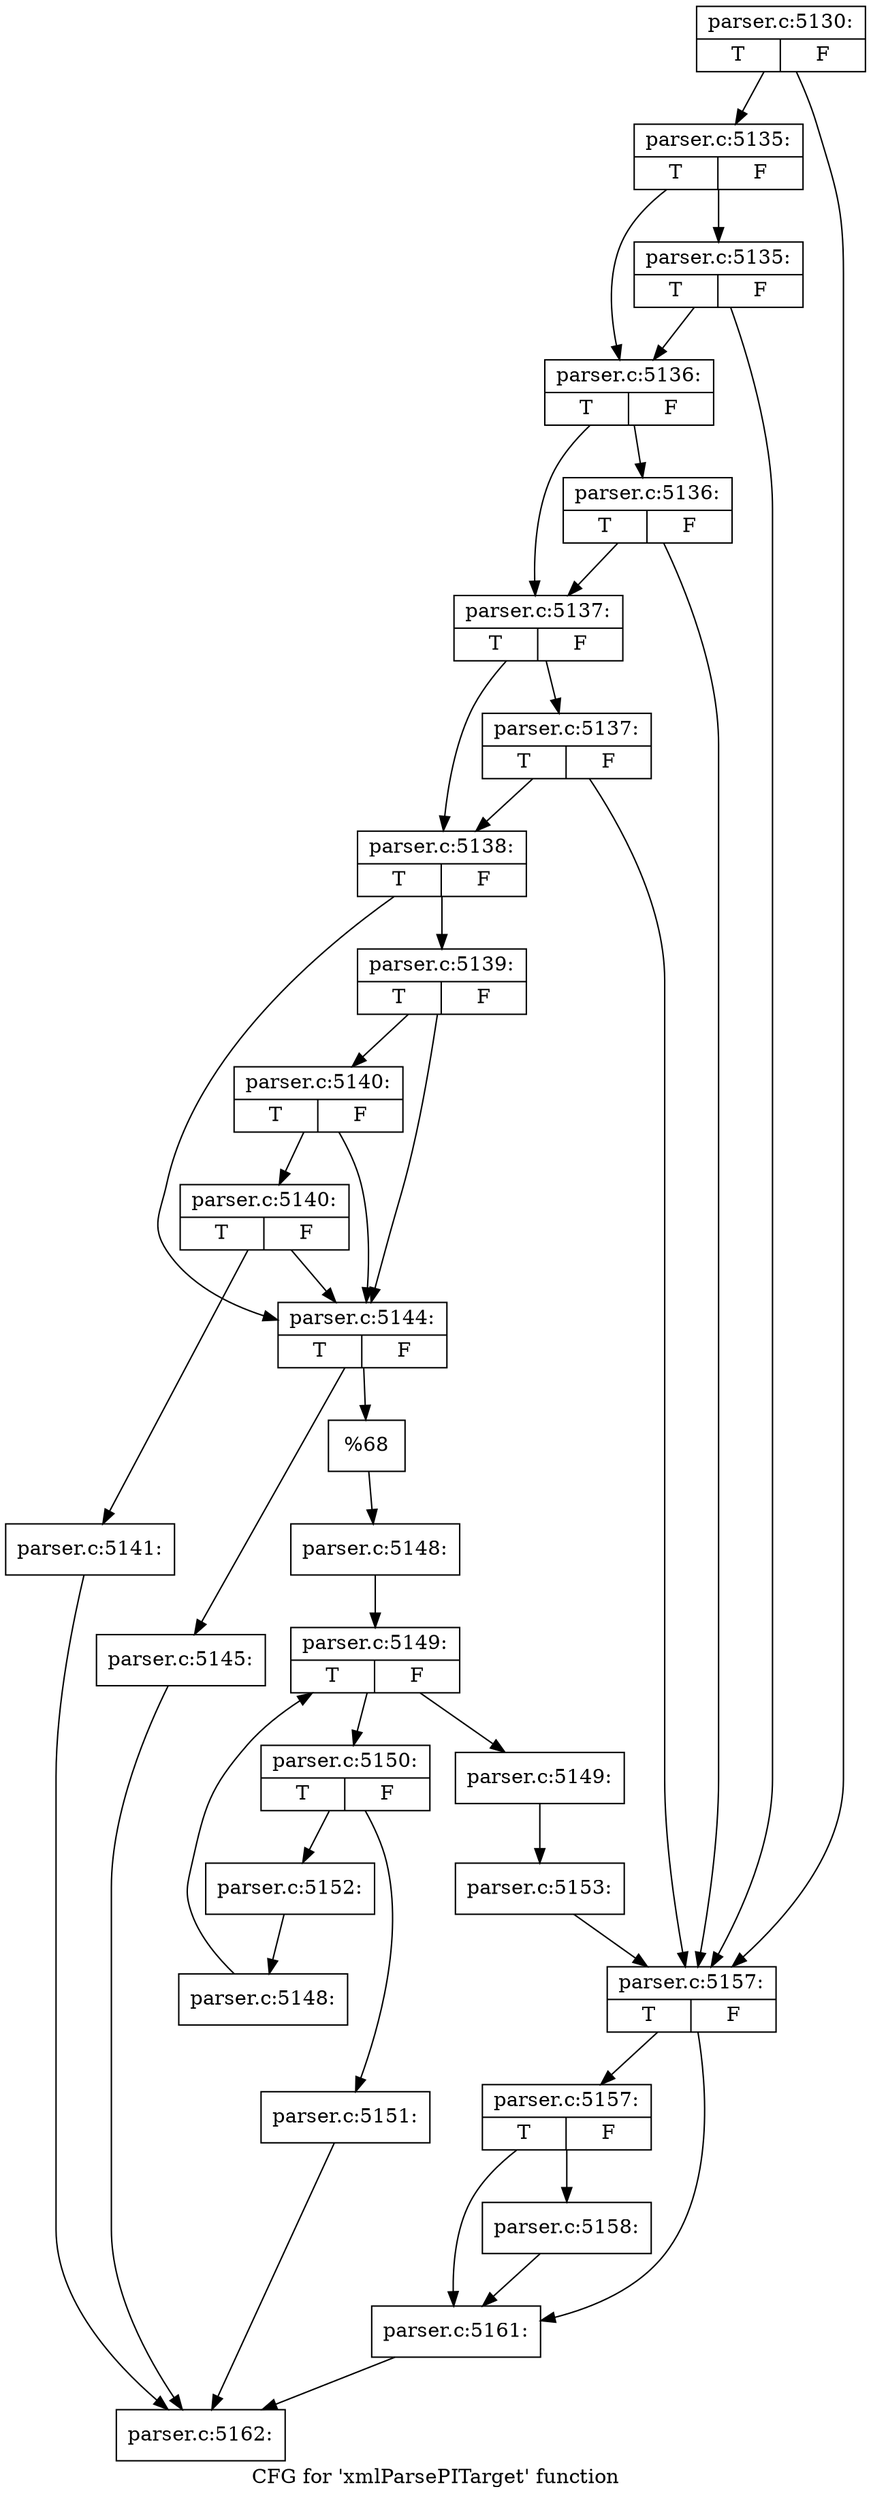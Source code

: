 digraph "CFG for 'xmlParsePITarget' function" {
	label="CFG for 'xmlParsePITarget' function";

	Node0x59845b0 [shape=record,label="{parser.c:5130:|{<s0>T|<s1>F}}"];
	Node0x59845b0 -> Node0x599e4f0;
	Node0x59845b0 -> Node0x599e3a0;
	Node0x599e4f0 [shape=record,label="{parser.c:5135:|{<s0>T|<s1>F}}"];
	Node0x599e4f0 -> Node0x599e470;
	Node0x599e4f0 -> Node0x5847ed0;
	Node0x5847ed0 [shape=record,label="{parser.c:5135:|{<s0>T|<s1>F}}"];
	Node0x5847ed0 -> Node0x599e470;
	Node0x5847ed0 -> Node0x599e3a0;
	Node0x599e470 [shape=record,label="{parser.c:5136:|{<s0>T|<s1>F}}"];
	Node0x599e470 -> Node0x599e3f0;
	Node0x599e470 -> Node0x5848620;
	Node0x5848620 [shape=record,label="{parser.c:5136:|{<s0>T|<s1>F}}"];
	Node0x5848620 -> Node0x599e3f0;
	Node0x5848620 -> Node0x599e3a0;
	Node0x599e3f0 [shape=record,label="{parser.c:5137:|{<s0>T|<s1>F}}"];
	Node0x599e3f0 -> Node0x599e350;
	Node0x599e3f0 -> Node0x5848da0;
	Node0x5848da0 [shape=record,label="{parser.c:5137:|{<s0>T|<s1>F}}"];
	Node0x5848da0 -> Node0x599e350;
	Node0x5848da0 -> Node0x599e3a0;
	Node0x599e350 [shape=record,label="{parser.c:5138:|{<s0>T|<s1>F}}"];
	Node0x599e350 -> Node0x5849ab0;
	Node0x599e350 -> Node0x5849960;
	Node0x5849ab0 [shape=record,label="{parser.c:5139:|{<s0>T|<s1>F}}"];
	Node0x5849ab0 -> Node0x5849a30;
	Node0x5849ab0 -> Node0x5849960;
	Node0x5849a30 [shape=record,label="{parser.c:5140:|{<s0>T|<s1>F}}"];
	Node0x5849a30 -> Node0x58499b0;
	Node0x5849a30 -> Node0x5849960;
	Node0x58499b0 [shape=record,label="{parser.c:5140:|{<s0>T|<s1>F}}"];
	Node0x58499b0 -> Node0x58498c0;
	Node0x58499b0 -> Node0x5849960;
	Node0x58498c0 [shape=record,label="{parser.c:5141:}"];
	Node0x58498c0 -> Node0x59848e0;
	Node0x5849960 [shape=record,label="{parser.c:5144:|{<s0>T|<s1>F}}"];
	Node0x5849960 -> Node0x584b150;
	Node0x5849960 -> Node0x584b1a0;
	Node0x584b150 [shape=record,label="{parser.c:5145:}"];
	Node0x584b150 -> Node0x59848e0;
	Node0x584b1a0 [shape=record,label="{%68}"];
	Node0x584b1a0 -> Node0x5849910;
	Node0x5849910 [shape=record,label="{parser.c:5148:}"];
	Node0x5849910 -> Node0x584bcb0;
	Node0x584bcb0 [shape=record,label="{parser.c:5149:|{<s0>T|<s1>F}}"];
	Node0x584bcb0 -> Node0x584c0a0;
	Node0x584bcb0 -> Node0x584c0f0;
	Node0x584c0a0 [shape=record,label="{parser.c:5149:}"];
	Node0x584c0a0 -> Node0x584bb10;
	Node0x584c0f0 [shape=record,label="{parser.c:5150:|{<s0>T|<s1>F}}"];
	Node0x584c0f0 -> Node0x584c5a0;
	Node0x584c0f0 -> Node0x584c5f0;
	Node0x584c5a0 [shape=record,label="{parser.c:5151:}"];
	Node0x584c5a0 -> Node0x59848e0;
	Node0x584c5f0 [shape=record,label="{parser.c:5152:}"];
	Node0x584c5f0 -> Node0x584bf00;
	Node0x584bf00 [shape=record,label="{parser.c:5148:}"];
	Node0x584bf00 -> Node0x584bcb0;
	Node0x584bb10 [shape=record,label="{parser.c:5153:}"];
	Node0x584bb10 -> Node0x599e3a0;
	Node0x599e3a0 [shape=record,label="{parser.c:5157:|{<s0>T|<s1>F}}"];
	Node0x599e3a0 -> Node0x584dd30;
	Node0x599e3a0 -> Node0x584dce0;
	Node0x584dd30 [shape=record,label="{parser.c:5157:|{<s0>T|<s1>F}}"];
	Node0x584dd30 -> Node0x584d240;
	Node0x584dd30 -> Node0x584dce0;
	Node0x584d240 [shape=record,label="{parser.c:5158:}"];
	Node0x584d240 -> Node0x584dce0;
	Node0x584dce0 [shape=record,label="{parser.c:5161:}"];
	Node0x584dce0 -> Node0x59848e0;
	Node0x59848e0 [shape=record,label="{parser.c:5162:}"];
}

